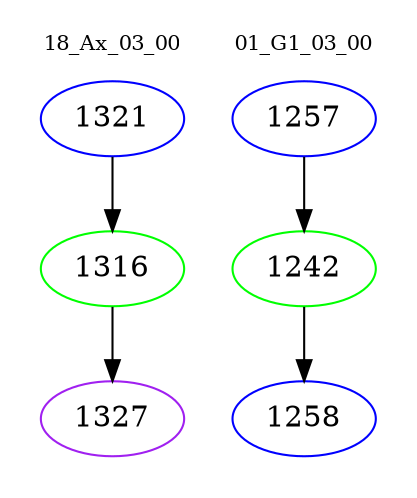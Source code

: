 digraph{
subgraph cluster_0 {
color = white
label = "18_Ax_03_00";
fontsize=10;
T0_1321 [label="1321", color="blue"]
T0_1321 -> T0_1316 [color="black"]
T0_1316 [label="1316", color="green"]
T0_1316 -> T0_1327 [color="black"]
T0_1327 [label="1327", color="purple"]
}
subgraph cluster_1 {
color = white
label = "01_G1_03_00";
fontsize=10;
T1_1257 [label="1257", color="blue"]
T1_1257 -> T1_1242 [color="black"]
T1_1242 [label="1242", color="green"]
T1_1242 -> T1_1258 [color="black"]
T1_1258 [label="1258", color="blue"]
}
}

